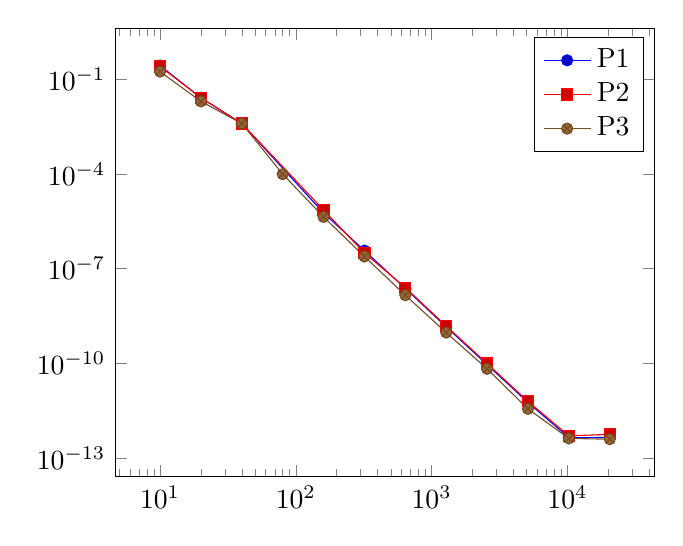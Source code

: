 \begin{tikzpicture}
\begin{axis}[ymode={log}, xmode={log}]
    \addplot+
        table[row sep={\\}]
        {
            \\
            10.0  0.273  \\
            20.0  0.026  \\
            40.0  0.004  \\
            80.0  0.0  \\
            160.0  5.808e-6  \\
            320.0  3.735e-7  \\
            640.0  2.356e-8  \\
            1280.0  1.433e-9  \\
            2560.0  9.059e-11  \\
            5120.0  5.766e-12  \\
            10240.0  4.415e-13  \\
            20480.0  4.464e-13  \\
        }
        ;
    \addlegendentry {P1}
    \addplot+
        table[row sep={\\}]
        {
            \\
            10.0  0.257  \\
            20.0  0.026  \\
            40.0  0.004  \\
            80.0  0.0  \\
            160.0  7.228e-6  \\
            320.0  3.145e-7  \\
            640.0  2.511e-8  \\
            1280.0  1.527e-9  \\
            2560.0  9.823e-11  \\
            5120.0  6.229e-12  \\
            10240.0  5.049e-13  \\
            20480.0  5.612e-13  \\
        }
        ;
    \addlegendentry {P2}
    \addplot+
        table[row sep={\\}]
        {
            \\
            10.0  0.176  \\
            20.0  0.02  \\
            40.0  0.004  \\
            80.0  9.928e-5  \\
            160.0  4.369e-6  \\
            320.0  2.433e-7  \\
            640.0  1.444e-8  \\
            1280.0  9.437e-10  \\
            2560.0  6.684e-11  \\
            5120.0  3.608e-12  \\
            10240.0  4.169e-13  \\
            20480.0  3.947e-13  \\
        }
        ;
    \addlegendentry {P3}
\end{axis}
\end{tikzpicture}

